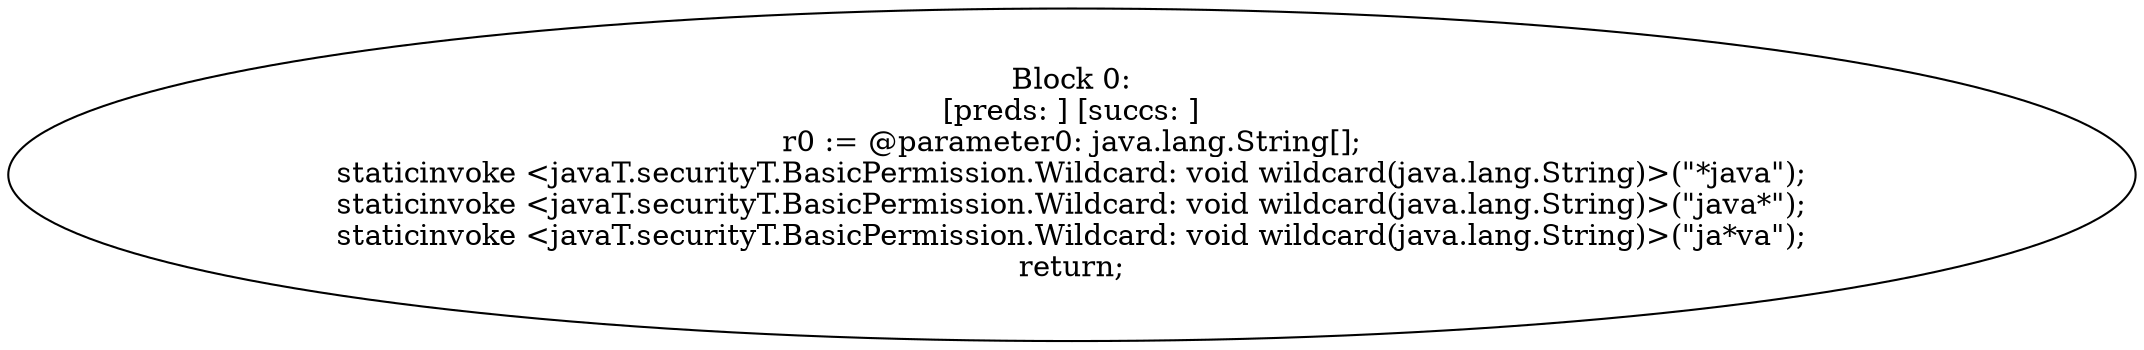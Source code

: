 digraph "unitGraph" {
    "Block 0:
[preds: ] [succs: ]
r0 := @parameter0: java.lang.String[];
staticinvoke <javaT.securityT.BasicPermission.Wildcard: void wildcard(java.lang.String)>(\"*java\");
staticinvoke <javaT.securityT.BasicPermission.Wildcard: void wildcard(java.lang.String)>(\"java*\");
staticinvoke <javaT.securityT.BasicPermission.Wildcard: void wildcard(java.lang.String)>(\"ja*va\");
return;
"
}
